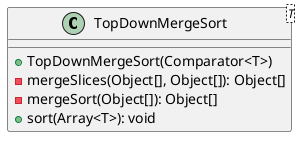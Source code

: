 @startuml

    class TopDownMergeSort<T> {
        +TopDownMergeSort(Comparator<T>)
        -mergeSlices(Object[], Object[]): Object[]
        -mergeSort(Object[]): Object[]
        +sort(Array<T>): void
    }

@enduml
